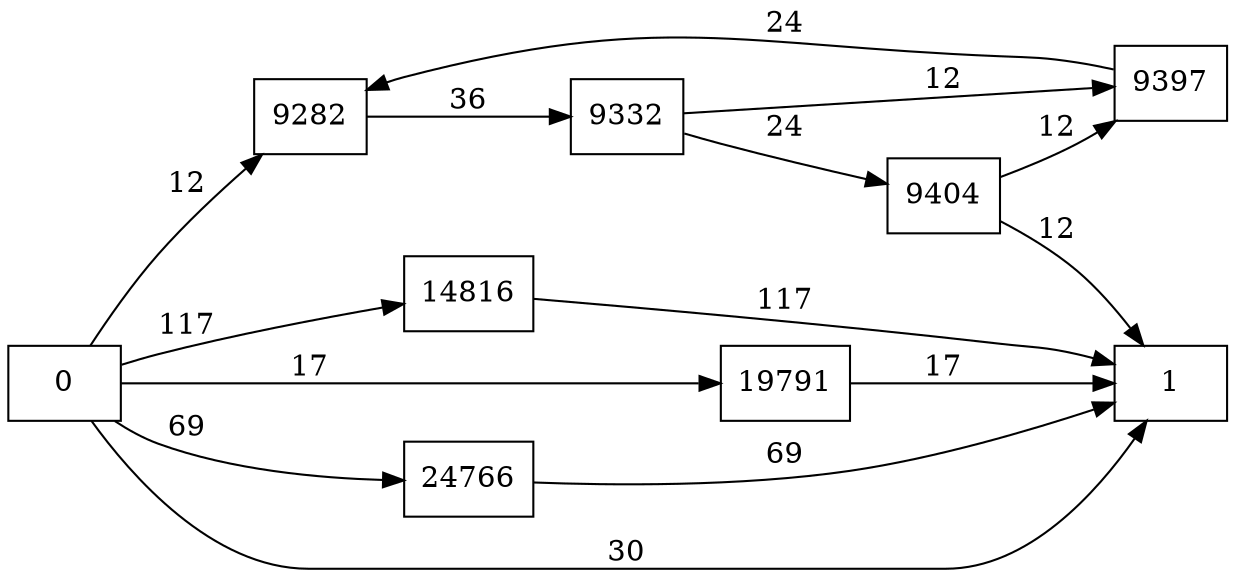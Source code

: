 digraph {
	graph [rankdir=LR]
	node [shape=rectangle]
	9282 -> 9332 [label=36]
	9332 -> 9397 [label=12]
	9332 -> 9404 [label=24]
	9397 -> 9282 [label=24]
	9404 -> 9397 [label=12]
	9404 -> 1 [label=12]
	14816 -> 1 [label=117]
	19791 -> 1 [label=17]
	24766 -> 1 [label=69]
	0 -> 1 [label=30]
	0 -> 9282 [label=12]
	0 -> 14816 [label=117]
	0 -> 19791 [label=17]
	0 -> 24766 [label=69]
}
